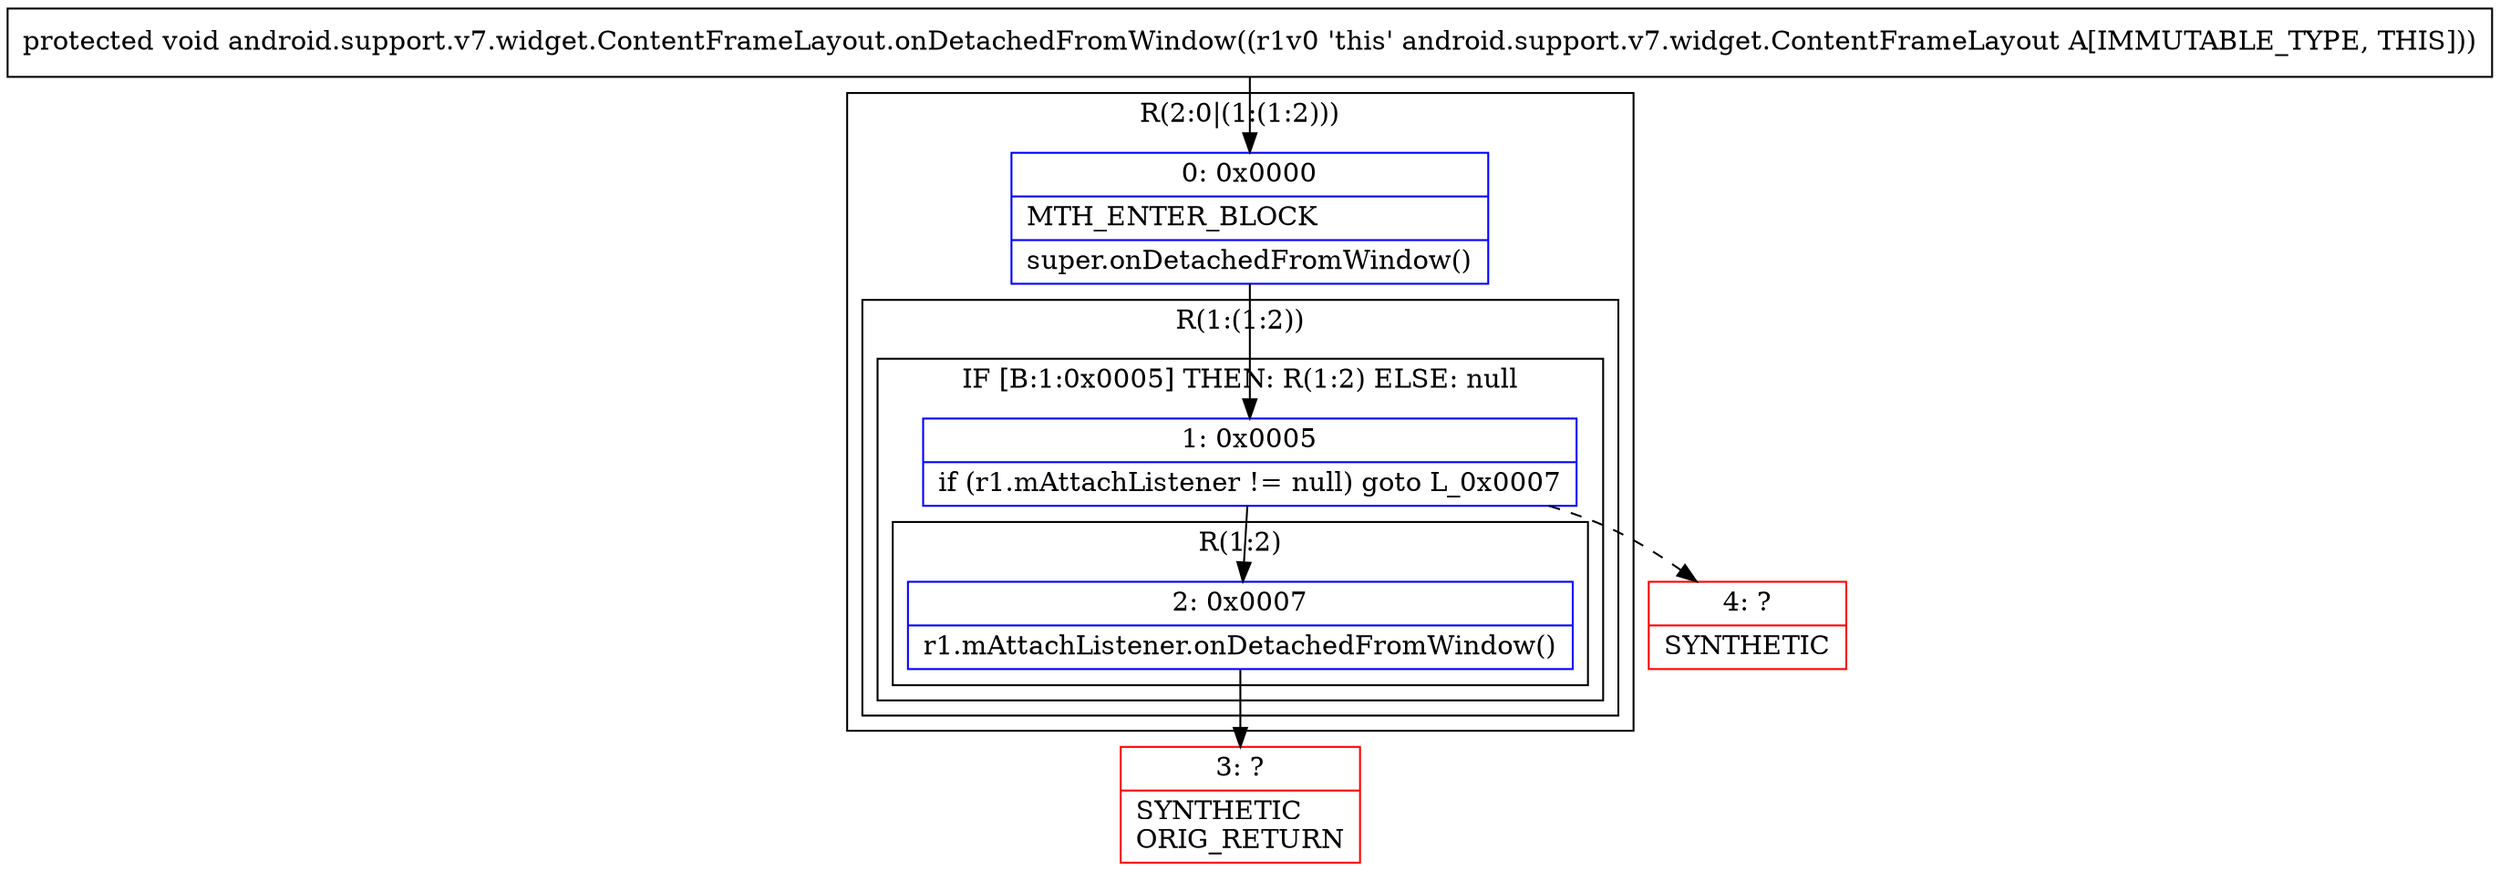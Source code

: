digraph "CFG forandroid.support.v7.widget.ContentFrameLayout.onDetachedFromWindow()V" {
subgraph cluster_Region_332075202 {
label = "R(2:0|(1:(1:2)))";
node [shape=record,color=blue];
Node_0 [shape=record,label="{0\:\ 0x0000|MTH_ENTER_BLOCK\l|super.onDetachedFromWindow()\l}"];
subgraph cluster_Region_132856999 {
label = "R(1:(1:2))";
node [shape=record,color=blue];
subgraph cluster_IfRegion_878986551 {
label = "IF [B:1:0x0005] THEN: R(1:2) ELSE: null";
node [shape=record,color=blue];
Node_1 [shape=record,label="{1\:\ 0x0005|if (r1.mAttachListener != null) goto L_0x0007\l}"];
subgraph cluster_Region_1365076397 {
label = "R(1:2)";
node [shape=record,color=blue];
Node_2 [shape=record,label="{2\:\ 0x0007|r1.mAttachListener.onDetachedFromWindow()\l}"];
}
}
}
}
Node_3 [shape=record,color=red,label="{3\:\ ?|SYNTHETIC\lORIG_RETURN\l}"];
Node_4 [shape=record,color=red,label="{4\:\ ?|SYNTHETIC\l}"];
MethodNode[shape=record,label="{protected void android.support.v7.widget.ContentFrameLayout.onDetachedFromWindow((r1v0 'this' android.support.v7.widget.ContentFrameLayout A[IMMUTABLE_TYPE, THIS])) }"];
MethodNode -> Node_0;
Node_0 -> Node_1;
Node_1 -> Node_2;
Node_1 -> Node_4[style=dashed];
Node_2 -> Node_3;
}

